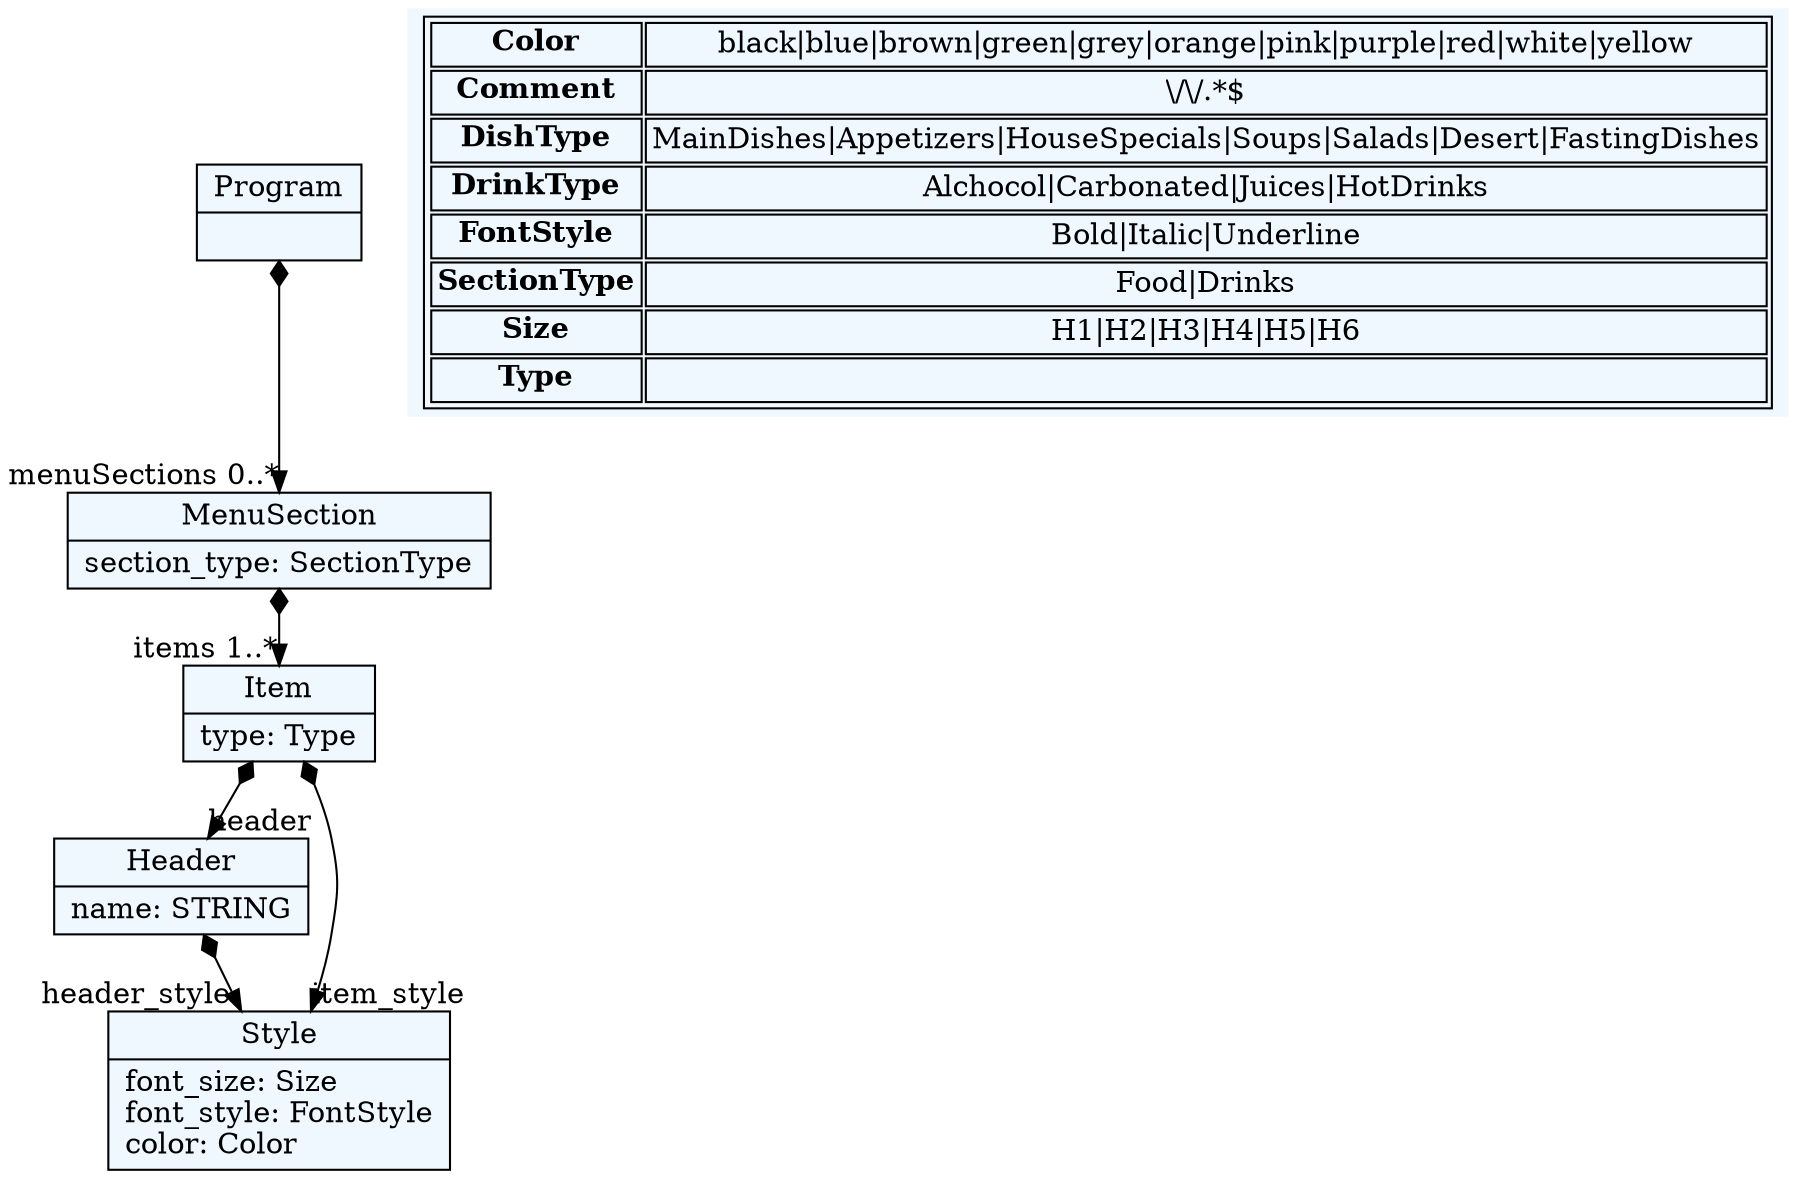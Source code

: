 
    digraph textX {
    fontname = "Bitstream Vera Sans"
    fontsize = 8
    node[
        shape=record,
        style=filled,
        fillcolor=aliceblue
    ]
    nodesep = 0.3
    edge[dir=black,arrowtail=empty]


2240634552992[ label="{Program|}"]

2240634553936[ label="{MenuSection|section_type: SectionType\l}"]

2240634571872[ label="{Item|type: Type\l}"]

2240634554880[ label="{Header|name: STRING\l}"]

2240634579424[ label="{Style|font_size: Size\lfont_style: FontStyle\lcolor: Color\l}"]



2240634552992 -> 2240634553936[arrowtail=diamond, dir=both, headlabel="menuSections 0..*"]
2240634553936 -> 2240634571872[arrowtail=diamond, dir=both, headlabel="items 1..*"]
2240634571872 -> 2240634554880[arrowtail=diamond, dir=both, headlabel="header "]
2240634571872 -> 2240634579424[arrowtail=diamond, dir=both, headlabel="item_style "]
2240634554880 -> 2240634579424[arrowtail=diamond, dir=both, headlabel="header_style "]
match_rules [ shape=plaintext, label=< <table>
	<tr>
		<td><b>Color</b></td><td>black|blue|brown|green|grey|orange|pink|purple|red|white|yellow</td>
	</tr>
	<tr>
		<td><b>Comment</b></td><td>\/\/.*$</td>
	</tr>
	<tr>
		<td><b>DishType</b></td><td>MainDishes|Appetizers|HouseSpecials|Soups|Salads|Desert|FastingDishes</td>
	</tr>
	<tr>
		<td><b>DrinkType</b></td><td>Alchocol|Carbonated|Juices|HotDrinks</td>
	</tr>
	<tr>
		<td><b>FontStyle</b></td><td>Bold|Italic|Underline</td>
	</tr>
	<tr>
		<td><b>SectionType</b></td><td>Food|Drinks</td>
	</tr>
	<tr>
		<td><b>Size</b></td><td>H1|H2|H3|H4|H5|H6</td>
	</tr>
	<tr>
		<td><b>Type</b></td><td></td>
	</tr>
</table> >]


}
